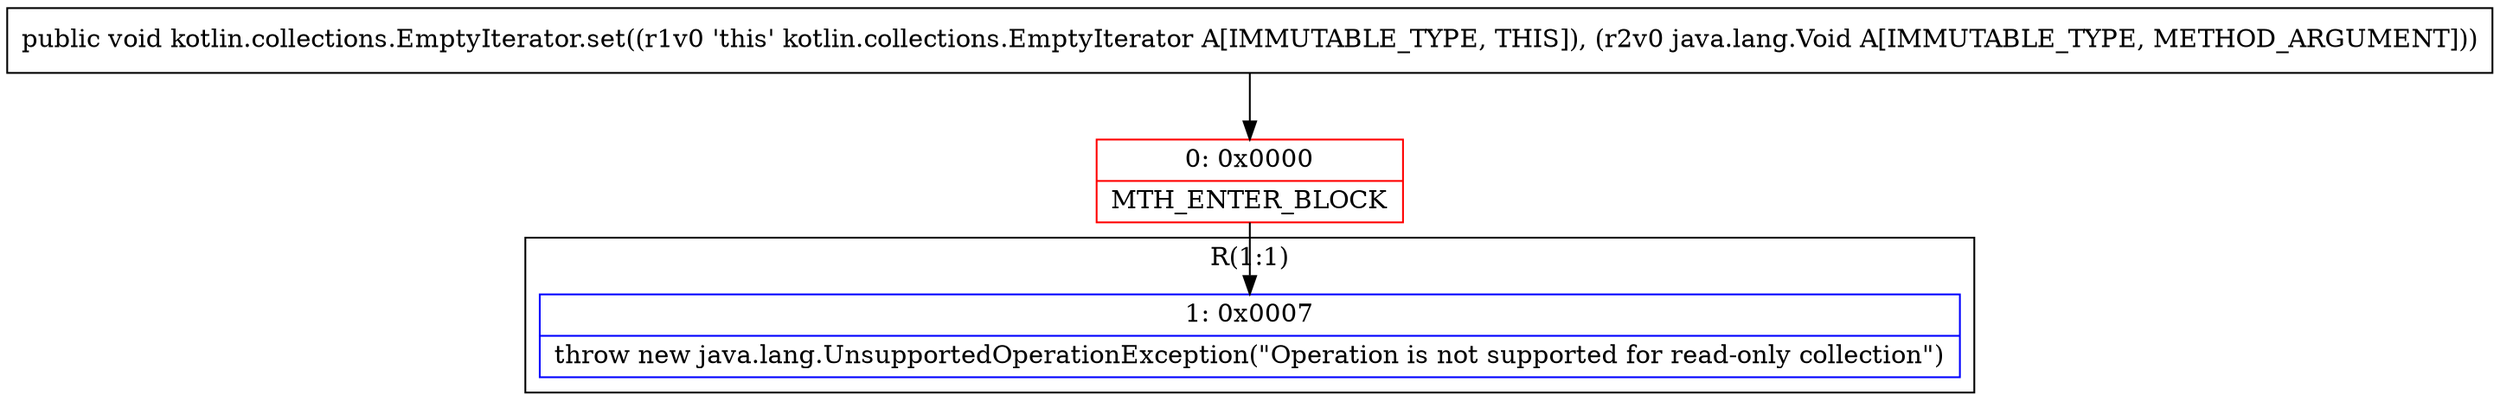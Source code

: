 digraph "CFG forkotlin.collections.EmptyIterator.set(Ljava\/lang\/Void;)V" {
subgraph cluster_Region_1741652518 {
label = "R(1:1)";
node [shape=record,color=blue];
Node_1 [shape=record,label="{1\:\ 0x0007|throw new java.lang.UnsupportedOperationException(\"Operation is not supported for read\-only collection\")\l}"];
}
Node_0 [shape=record,color=red,label="{0\:\ 0x0000|MTH_ENTER_BLOCK\l}"];
MethodNode[shape=record,label="{public void kotlin.collections.EmptyIterator.set((r1v0 'this' kotlin.collections.EmptyIterator A[IMMUTABLE_TYPE, THIS]), (r2v0 java.lang.Void A[IMMUTABLE_TYPE, METHOD_ARGUMENT])) }"];
MethodNode -> Node_0;
Node_0 -> Node_1;
}


